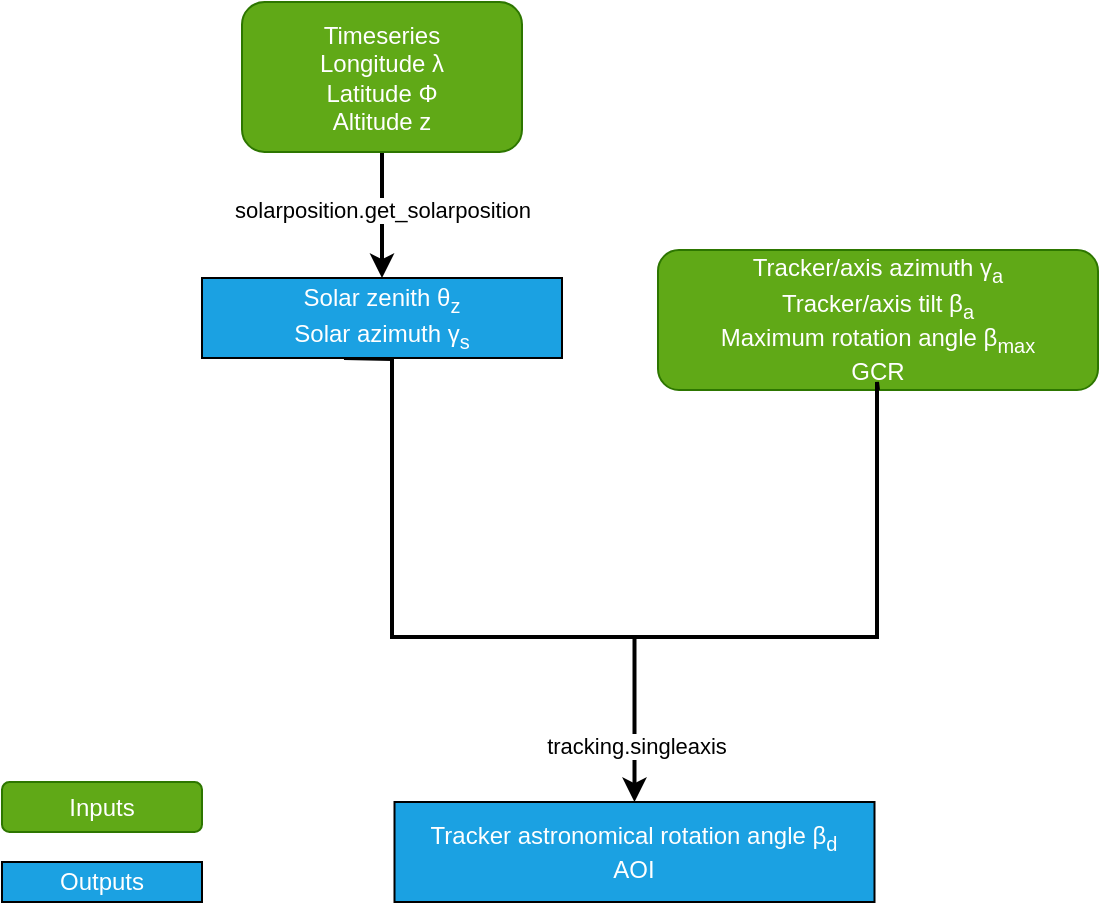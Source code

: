 <mxfile version="24.4.8" type="device">
  <diagram id="C5RBs43oDa-KdzZeNtuy" name="Page-1">
    <mxGraphModel dx="1434" dy="818" grid="1" gridSize="10" guides="1" tooltips="1" connect="1" arrows="1" fold="1" page="1" pageScale="1" pageWidth="827" pageHeight="1169" math="0" shadow="0">
      <root>
        <mxCell id="WIyWlLk6GJQsqaUBKTNV-0" />
        <mxCell id="WIyWlLk6GJQsqaUBKTNV-1" parent="WIyWlLk6GJQsqaUBKTNV-0" />
        <mxCell id="nY5QdWtAfCeqt1IPBH1M-5" value="&lt;div&gt;Tracker astronomical rotation angle &lt;span lang=&quot;fr&quot; class=&quot;BxUVEf ILfuVd&quot;&gt;&lt;span class=&quot;hgKElc&quot;&gt;β&lt;sub&gt;d&lt;/sub&gt;&lt;/span&gt;&lt;/span&gt;&lt;/div&gt;&lt;div&gt;AOI&lt;/div&gt;" style="rounded=0;whiteSpace=wrap;html=1;fillColor=#1ba1e2;fontColor=#ffffff;strokeColor=#000000;" parent="WIyWlLk6GJQsqaUBKTNV-1" vertex="1">
          <mxGeometry x="226.25" y="430" width="240" height="50" as="geometry" />
        </mxCell>
        <mxCell id="nY5QdWtAfCeqt1IPBH1M-7" value="&lt;div&gt;Tracker/axis azimuth &lt;span&gt;γ&lt;sub&gt;a&lt;/sub&gt;&lt;/span&gt;&lt;/div&gt;&lt;div&gt;Tracker/axis tilt&amp;nbsp;&lt;span lang=&quot;fr&quot; class=&quot;BxUVEf ILfuVd&quot;&gt;&lt;span class=&quot;hgKElc&quot;&gt;β&lt;/span&gt;&lt;/span&gt;&lt;span&gt;&lt;sub&gt;a&lt;/sub&gt;&lt;/span&gt;&lt;/div&gt;Maximum rotation angle &lt;span lang=&quot;fr&quot; class=&quot;BxUVEf ILfuVd&quot;&gt;&lt;span class=&quot;hgKElc&quot;&gt;β&lt;/span&gt;&lt;/span&gt;&lt;sub&gt;max&lt;/sub&gt;&lt;br&gt;GCR" style="rounded=1;whiteSpace=wrap;html=1;fontSize=12;glass=0;strokeWidth=1;shadow=0;fillColor=#60a917;fontColor=#ffffff;strokeColor=#2D7600;" parent="WIyWlLk6GJQsqaUBKTNV-1" vertex="1">
          <mxGeometry x="358" y="154" width="220" height="70" as="geometry" />
        </mxCell>
        <mxCell id="nY5QdWtAfCeqt1IPBH1M-9" value="" style="endArrow=classic;html=1;rounded=0;exitX=0.5;exitY=0.933;exitDx=0;exitDy=0;entryX=0.5;entryY=0;entryDx=0;entryDy=0;exitPerimeter=0;strokeWidth=2;" parent="WIyWlLk6GJQsqaUBKTNV-1" source="9z__vePkSirWir7pe276-2" target="9z__vePkSirWir7pe276-0" edge="1">
          <mxGeometry relative="1" as="geometry">
            <mxPoint x="220" y="110" as="sourcePoint" />
            <mxPoint x="220" y="160" as="targetPoint" />
          </mxGeometry>
        </mxCell>
        <mxCell id="nY5QdWtAfCeqt1IPBH1M-10" value="solarposition.get_solarposition" style="edgeLabel;resizable=0;html=1;align=center;verticalAlign=middle;" parent="nY5QdWtAfCeqt1IPBH1M-9" connectable="0" vertex="1">
          <mxGeometry relative="1" as="geometry" />
        </mxCell>
        <mxCell id="nY5QdWtAfCeqt1IPBH1M-25" style="edgeStyle=orthogonalEdgeStyle;rounded=0;orthogonalLoop=1;jettySize=auto;html=1;exitX=1;exitY=1;exitDx=0;exitDy=0;exitPerimeter=0;entryX=0.5;entryY=1;entryDx=0;entryDy=0;strokeWidth=2;endArrow=none;endFill=0;" parent="WIyWlLk6GJQsqaUBKTNV-1" source="nY5QdWtAfCeqt1IPBH1M-12" target="nY5QdWtAfCeqt1IPBH1M-7" edge="1">
          <mxGeometry relative="1" as="geometry">
            <Array as="points">
              <mxPoint x="468" y="220" />
            </Array>
          </mxGeometry>
        </mxCell>
        <mxCell id="nY5QdWtAfCeqt1IPBH1M-12" value="" style="strokeWidth=2;html=1;shape=mxgraph.flowchart.annotation_2;align=left;labelPosition=right;pointerEvents=1;rotation=-90;" parent="WIyWlLk6GJQsqaUBKTNV-1" vertex="1">
          <mxGeometry x="321.25" y="226.25" width="50" height="242.5" as="geometry" />
        </mxCell>
        <mxCell id="nY5QdWtAfCeqt1IPBH1M-17" value="" style="endArrow=classic;html=1;rounded=0;exitX=0;exitY=0.5;exitDx=0;exitDy=0;exitPerimeter=0;entryX=0.5;entryY=0;entryDx=0;entryDy=0;strokeWidth=2;" parent="WIyWlLk6GJQsqaUBKTNV-1" source="nY5QdWtAfCeqt1IPBH1M-12" target="nY5QdWtAfCeqt1IPBH1M-5" edge="1">
          <mxGeometry relative="1" as="geometry">
            <mxPoint x="170" y="400" as="sourcePoint" />
            <mxPoint x="270" y="400" as="targetPoint" />
          </mxGeometry>
        </mxCell>
        <mxCell id="nY5QdWtAfCeqt1IPBH1M-18" value="tracking.singleaxis" style="edgeLabel;resizable=0;html=1;align=center;verticalAlign=middle;" parent="nY5QdWtAfCeqt1IPBH1M-17" connectable="0" vertex="1">
          <mxGeometry relative="1" as="geometry" />
        </mxCell>
        <mxCell id="nY5QdWtAfCeqt1IPBH1M-23" style="edgeStyle=orthogonalEdgeStyle;rounded=0;orthogonalLoop=1;jettySize=auto;html=1;exitX=0.5;exitY=1;exitDx=0;exitDy=0;entryX=1;entryY=0;entryDx=0;entryDy=0;entryPerimeter=0;strokeWidth=2;endArrow=none;endFill=0;" parent="WIyWlLk6GJQsqaUBKTNV-1" target="nY5QdWtAfCeqt1IPBH1M-12" edge="1">
          <mxGeometry relative="1" as="geometry">
            <mxPoint x="201" y="208" as="sourcePoint" />
            <mxPoint x="198.5" y="322.5" as="targetPoint" />
          </mxGeometry>
        </mxCell>
        <mxCell id="9z__vePkSirWir7pe276-0" value="Solar zenith &lt;span lang=&quot;en&quot; class=&quot;BxUVEf ILfuVd&quot;&gt;&lt;span class=&quot;hgKElc&quot;&gt;θ&lt;sub&gt;z&lt;/sub&gt;&lt;/span&gt;&lt;/span&gt;&lt;br&gt;Solar azimuth &lt;span&gt;γ&lt;sub&gt;s&lt;/sub&gt;&lt;/span&gt;" style="rounded=0;whiteSpace=wrap;html=1;fillColor=#1ba1e2;fontColor=#ffffff;strokeColor=default;" vertex="1" parent="WIyWlLk6GJQsqaUBKTNV-1">
          <mxGeometry x="130" y="168" width="180" height="40" as="geometry" />
        </mxCell>
        <mxCell id="9z__vePkSirWir7pe276-2" value="Timeseries&lt;br&gt;&lt;div&gt;Longitude &lt;span&gt;λ&lt;/span&gt;&lt;/div&gt;&lt;div&gt;Latitude &lt;span lang=&quot;fr&quot; class=&quot;BxUVEf ILfuVd&quot;&gt;&lt;span class=&quot;hgKElc&quot;&gt;Φ&lt;/span&gt;&lt;/span&gt;&lt;/div&gt;&lt;div&gt;Altitude z&lt;br&gt;&lt;/div&gt;" style="rounded=1;whiteSpace=wrap;html=1;fontSize=12;glass=0;strokeWidth=1;shadow=0;fillColor=#60a917;fontColor=#ffffff;strokeColor=#2D7600;" vertex="1" parent="WIyWlLk6GJQsqaUBKTNV-1">
          <mxGeometry x="150" y="30" width="140" height="75" as="geometry" />
        </mxCell>
        <mxCell id="9z__vePkSirWir7pe276-3" value="Inputs" style="rounded=1;whiteSpace=wrap;html=1;fontSize=12;glass=0;strokeWidth=1;shadow=0;fillColor=#60a917;fontColor=#ffffff;strokeColor=#2D7600;" vertex="1" parent="WIyWlLk6GJQsqaUBKTNV-1">
          <mxGeometry x="30" y="420" width="100" height="25" as="geometry" />
        </mxCell>
        <mxCell id="9z__vePkSirWir7pe276-5" value="Outputs" style="rounded=0;whiteSpace=wrap;html=1;fillColor=#1ba1e2;fontColor=#ffffff;strokeColor=default;" vertex="1" parent="WIyWlLk6GJQsqaUBKTNV-1">
          <mxGeometry x="30" y="460" width="100" height="20" as="geometry" />
        </mxCell>
      </root>
    </mxGraphModel>
  </diagram>
</mxfile>
